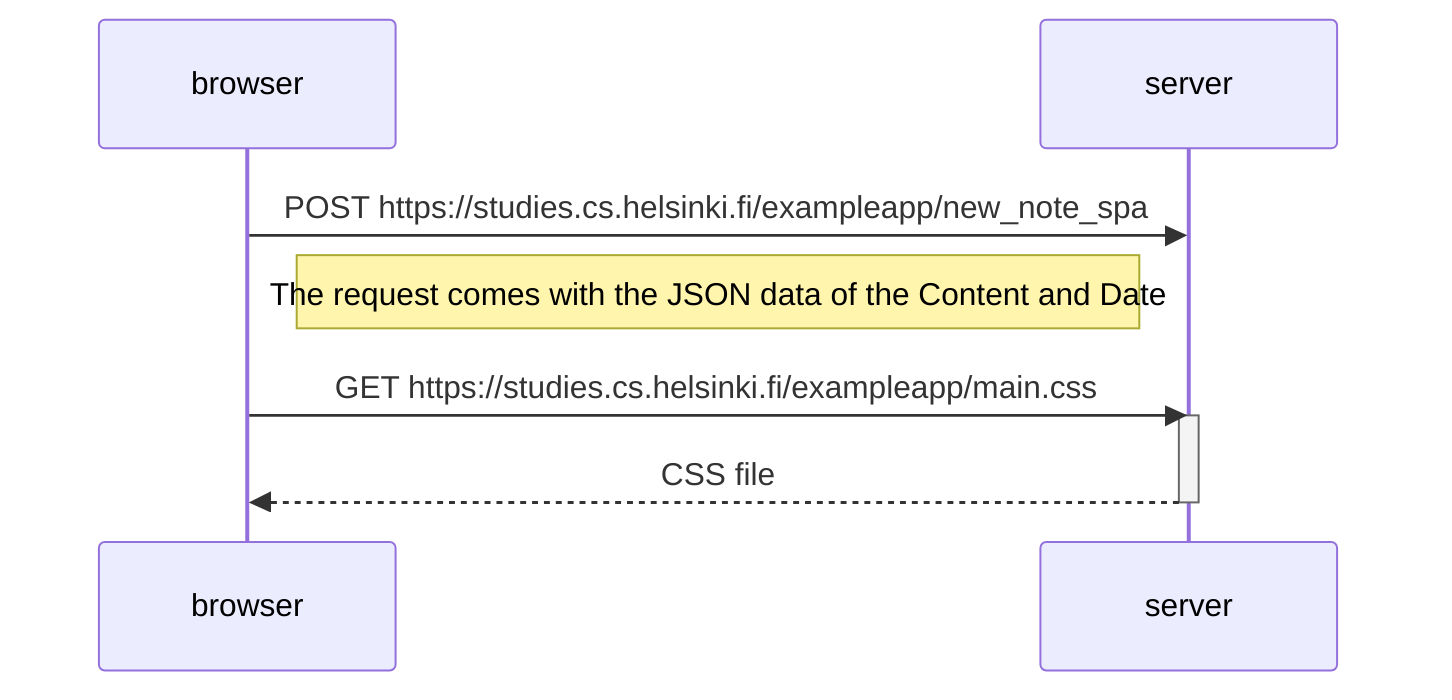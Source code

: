 sequenceDiagram
    participant browser
    participant server

    browser->>server: POST https://studies.cs.helsinki.fi/exampleapp/new_note_spa
    Note right of browser: The request comes with the JSON data of the Content and Date

    browser->>server: GET https://studies.cs.helsinki.fi/exampleapp/main.css
    activate server
    server-->>browser: CSS file
    deactivate server